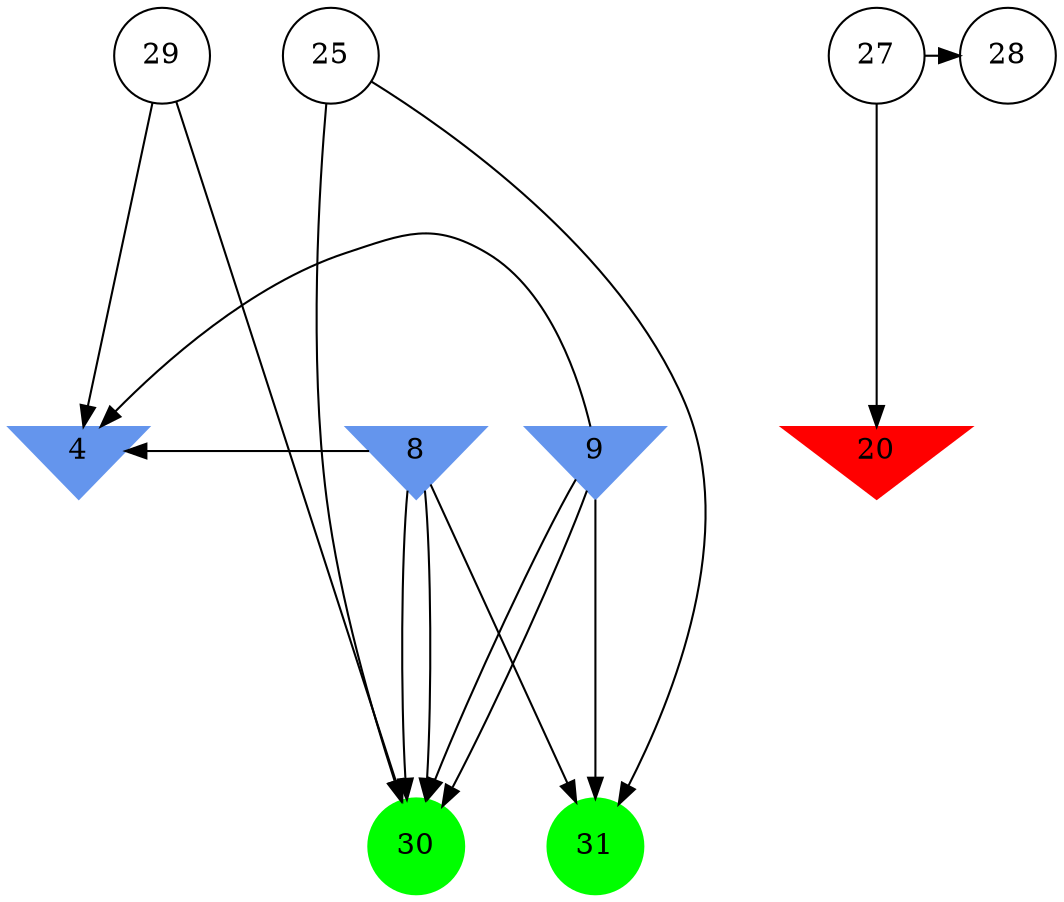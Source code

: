 digraph brain {
	ranksep=2.0;
	4 [shape=invtriangle,style=filled,color=cornflowerblue];
	8 [shape=invtriangle,style=filled,color=cornflowerblue];
	9 [shape=invtriangle,style=filled,color=cornflowerblue];
	20 [shape=invtriangle,style=filled,color=red];
	25 [shape=circle,color=black];
	27 [shape=circle,color=black];
	28 [shape=circle,color=black];
	29 [shape=circle,color=black];
	30 [shape=circle,style=filled,color=green];
	31 [shape=circle,style=filled,color=green];
	27	->	20;
	27	->	28;
	9	->	31;
	9	->	30;
	8	->	31;
	8	->	30;
	25	->	31;
	25	->	30;
	9	->	4;
	9	->	30;
	8	->	4;
	8	->	30;
	29	->	4;
	29	->	30;
	{ rank=same; 4; 8; 9; 20; }
	{ rank=same; 25; 27; 28; 29; }
	{ rank=same; 30; 31; }
}
